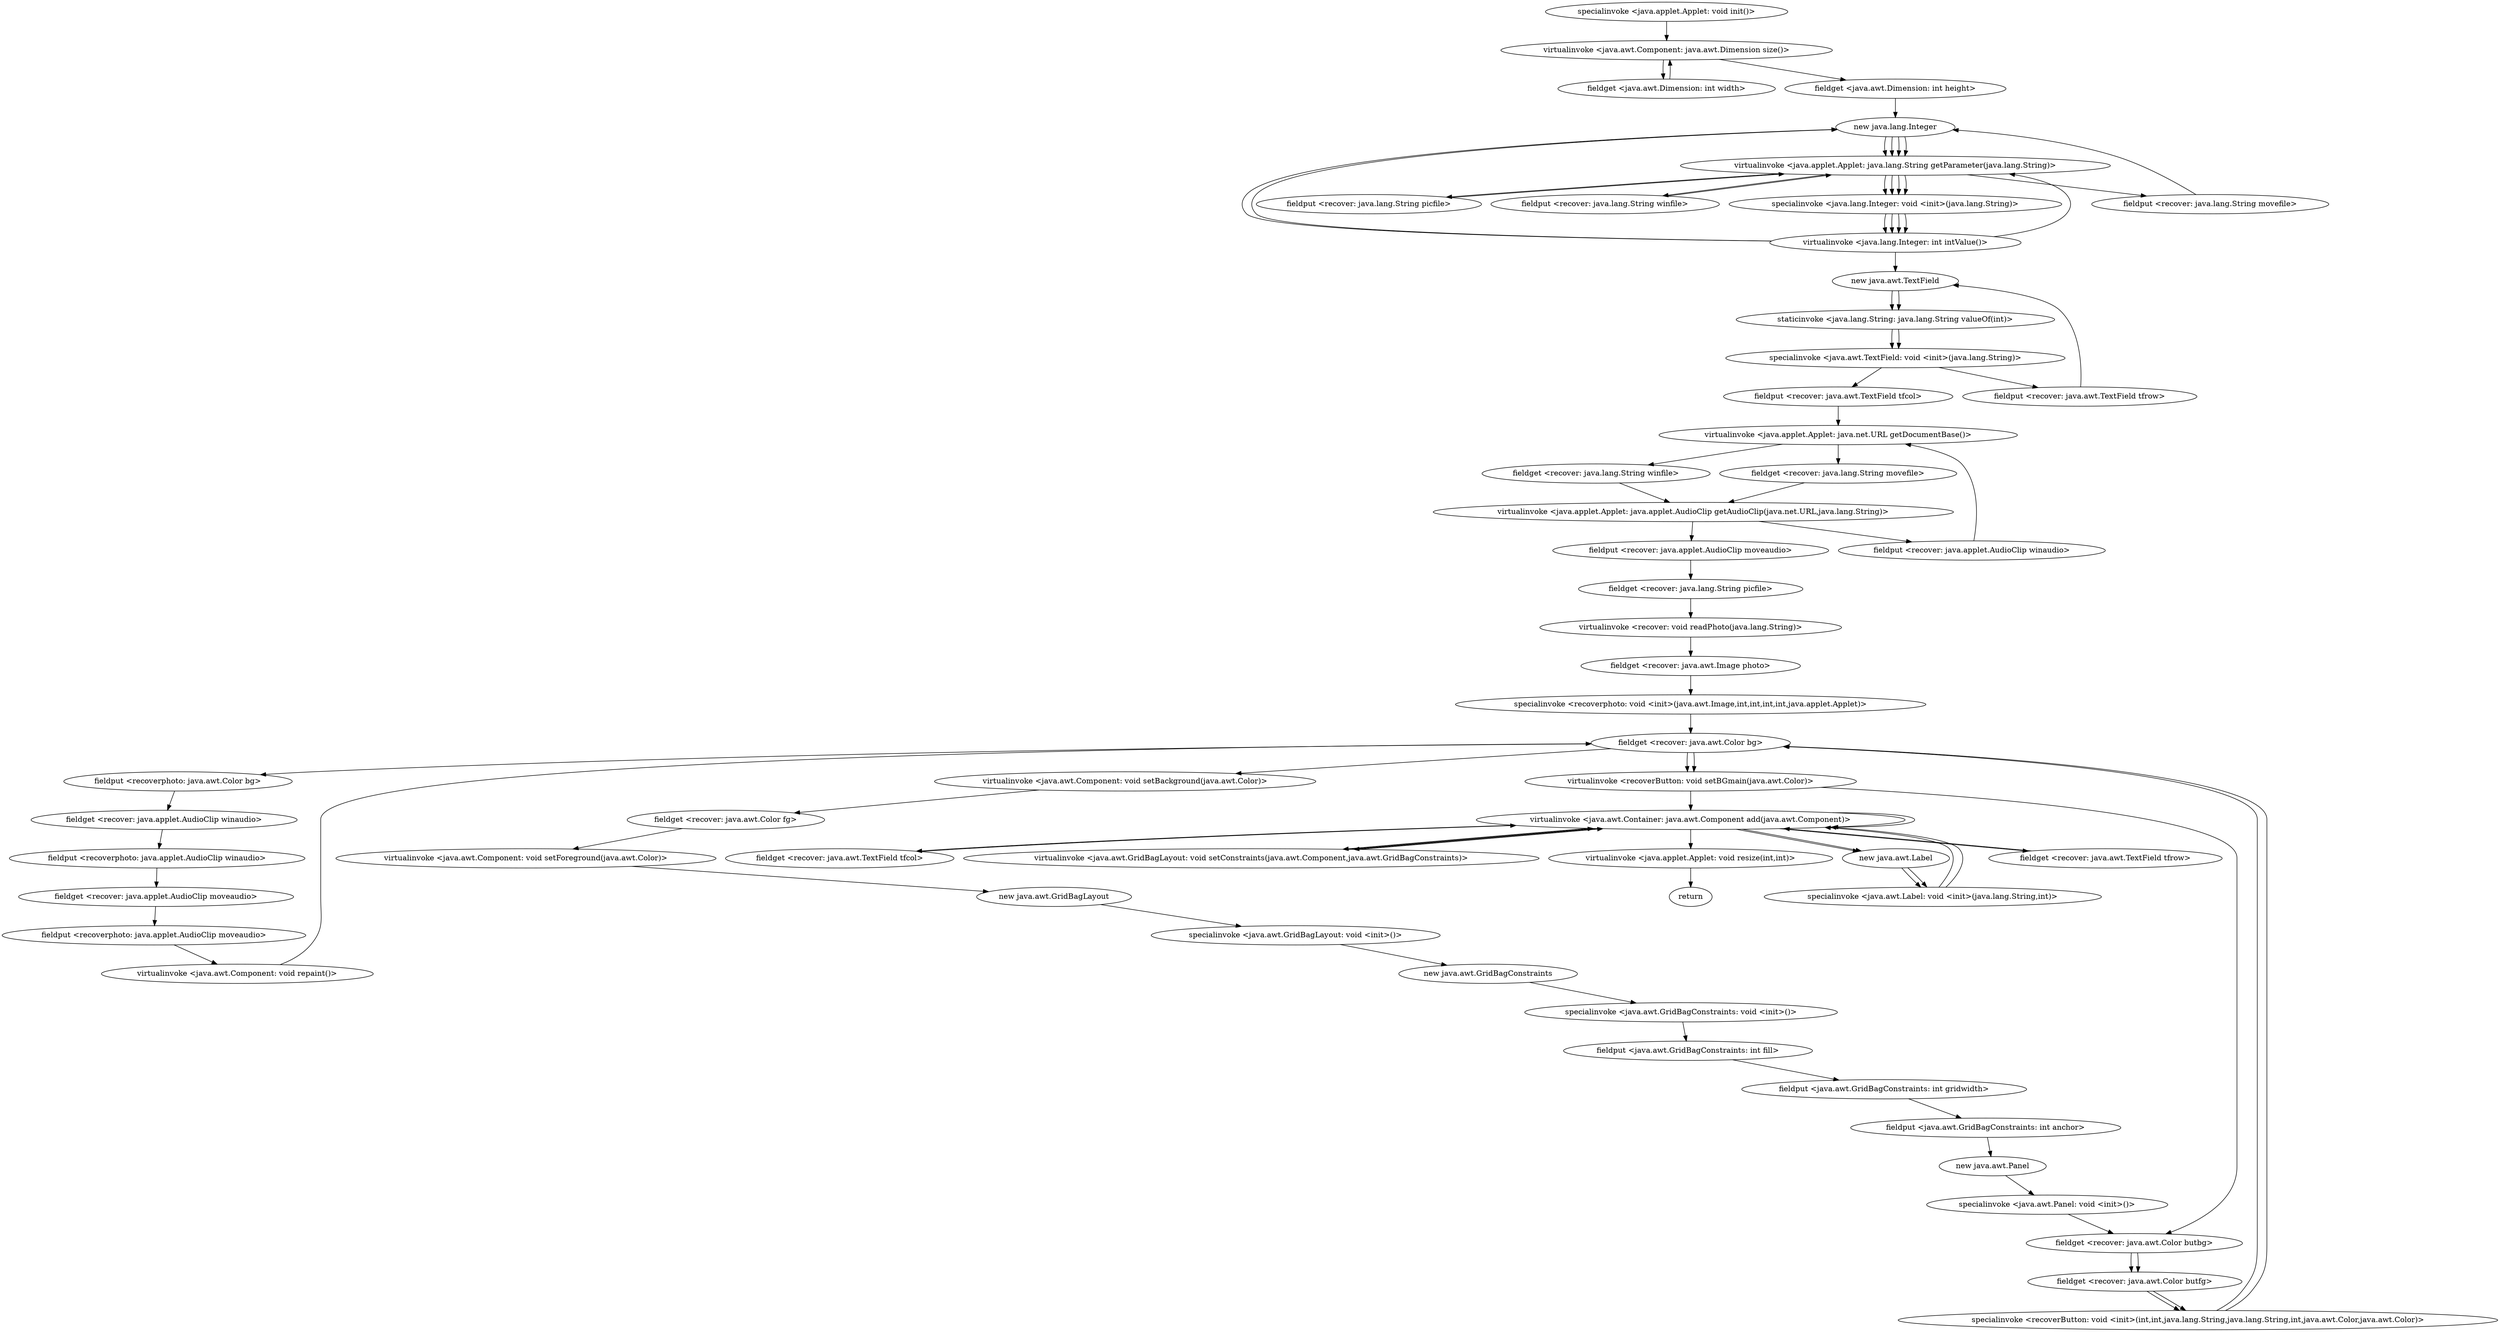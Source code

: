 digraph "" {
"specialinvoke <java.applet.Applet: void init()>";
 "specialinvoke <java.applet.Applet: void init()>"->"virtualinvoke <java.awt.Component: java.awt.Dimension size()>";
 "virtualinvoke <java.awt.Component: java.awt.Dimension size()>"->"fieldget <java.awt.Dimension: int width>";
 "fieldget <java.awt.Dimension: int width>"->"virtualinvoke <java.awt.Component: java.awt.Dimension size()>";
 "virtualinvoke <java.awt.Component: java.awt.Dimension size()>"->"fieldget <java.awt.Dimension: int height>";
 "fieldget <java.awt.Dimension: int height>"->"new java.lang.Integer";
 "new java.lang.Integer"->"virtualinvoke <java.applet.Applet: java.lang.String getParameter(java.lang.String)>";
 "virtualinvoke <java.applet.Applet: java.lang.String getParameter(java.lang.String)>"->"specialinvoke <java.lang.Integer: void <init>(java.lang.String)>";
 "specialinvoke <java.lang.Integer: void <init>(java.lang.String)>"->"virtualinvoke <java.lang.Integer: int intValue()>";
 "virtualinvoke <java.lang.Integer: int intValue()>"->"new java.lang.Integer";
 "new java.lang.Integer"->"virtualinvoke <java.applet.Applet: java.lang.String getParameter(java.lang.String)>";
 "virtualinvoke <java.applet.Applet: java.lang.String getParameter(java.lang.String)>"->"specialinvoke <java.lang.Integer: void <init>(java.lang.String)>";
 "specialinvoke <java.lang.Integer: void <init>(java.lang.String)>"->"virtualinvoke <java.lang.Integer: int intValue()>";
 "virtualinvoke <java.lang.Integer: int intValue()>"->"virtualinvoke <java.applet.Applet: java.lang.String getParameter(java.lang.String)>";
 "virtualinvoke <java.applet.Applet: java.lang.String getParameter(java.lang.String)>"->"fieldput <recover: java.lang.String picfile>";
 "fieldput <recover: java.lang.String picfile>"->"virtualinvoke <java.applet.Applet: java.lang.String getParameter(java.lang.String)>";
 "virtualinvoke <java.applet.Applet: java.lang.String getParameter(java.lang.String)>"->"fieldput <recover: java.lang.String winfile>";
 "fieldput <recover: java.lang.String winfile>"->"virtualinvoke <java.applet.Applet: java.lang.String getParameter(java.lang.String)>";
 "virtualinvoke <java.applet.Applet: java.lang.String getParameter(java.lang.String)>"->"fieldput <recover: java.lang.String movefile>";
 "fieldput <recover: java.lang.String movefile>"->"new java.lang.Integer";
 "new java.lang.Integer"->"virtualinvoke <java.applet.Applet: java.lang.String getParameter(java.lang.String)>";
 "virtualinvoke <java.applet.Applet: java.lang.String getParameter(java.lang.String)>"->"specialinvoke <java.lang.Integer: void <init>(java.lang.String)>";
 "specialinvoke <java.lang.Integer: void <init>(java.lang.String)>"->"virtualinvoke <java.lang.Integer: int intValue()>";
 "virtualinvoke <java.lang.Integer: int intValue()>"->"new java.lang.Integer";
 "new java.lang.Integer"->"virtualinvoke <java.applet.Applet: java.lang.String getParameter(java.lang.String)>";
 "virtualinvoke <java.applet.Applet: java.lang.String getParameter(java.lang.String)>"->"specialinvoke <java.lang.Integer: void <init>(java.lang.String)>";
 "specialinvoke <java.lang.Integer: void <init>(java.lang.String)>"->"virtualinvoke <java.lang.Integer: int intValue()>";
 "virtualinvoke <java.lang.Integer: int intValue()>"->"new java.awt.TextField";
 "new java.awt.TextField"->"staticinvoke <java.lang.String: java.lang.String valueOf(int)>";
 "staticinvoke <java.lang.String: java.lang.String valueOf(int)>"->"specialinvoke <java.awt.TextField: void <init>(java.lang.String)>";
 "specialinvoke <java.awt.TextField: void <init>(java.lang.String)>"->"fieldput <recover: java.awt.TextField tfrow>";
 "fieldput <recover: java.awt.TextField tfrow>"->"new java.awt.TextField";
 "new java.awt.TextField"->"staticinvoke <java.lang.String: java.lang.String valueOf(int)>";
 "staticinvoke <java.lang.String: java.lang.String valueOf(int)>"->"specialinvoke <java.awt.TextField: void <init>(java.lang.String)>";
 "specialinvoke <java.awt.TextField: void <init>(java.lang.String)>"->"fieldput <recover: java.awt.TextField tfcol>";
 "fieldput <recover: java.awt.TextField tfcol>"->"virtualinvoke <java.applet.Applet: java.net.URL getDocumentBase()>";
 "virtualinvoke <java.applet.Applet: java.net.URL getDocumentBase()>"->"fieldget <recover: java.lang.String winfile>";
 "fieldget <recover: java.lang.String winfile>"->"virtualinvoke <java.applet.Applet: java.applet.AudioClip getAudioClip(java.net.URL,java.lang.String)>";
 "virtualinvoke <java.applet.Applet: java.applet.AudioClip getAudioClip(java.net.URL,java.lang.String)>"->"fieldput <recover: java.applet.AudioClip winaudio>";
 "fieldput <recover: java.applet.AudioClip winaudio>"->"virtualinvoke <java.applet.Applet: java.net.URL getDocumentBase()>";
 "virtualinvoke <java.applet.Applet: java.net.URL getDocumentBase()>"->"fieldget <recover: java.lang.String movefile>";
 "fieldget <recover: java.lang.String movefile>"->"virtualinvoke <java.applet.Applet: java.applet.AudioClip getAudioClip(java.net.URL,java.lang.String)>";
 "virtualinvoke <java.applet.Applet: java.applet.AudioClip getAudioClip(java.net.URL,java.lang.String)>"->"fieldput <recover: java.applet.AudioClip moveaudio>";
 "fieldput <recover: java.applet.AudioClip moveaudio>"->"fieldget <recover: java.lang.String picfile>";
 "fieldget <recover: java.lang.String picfile>"->"virtualinvoke <recover: void readPhoto(java.lang.String)>";
 "virtualinvoke <recover: void readPhoto(java.lang.String)>"->"fieldget <recover: java.awt.Image photo>";
 "fieldget <recover: java.awt.Image photo>"->"specialinvoke <recoverphoto: void <init>(java.awt.Image,int,int,int,int,java.applet.Applet)>";
 "specialinvoke <recoverphoto: void <init>(java.awt.Image,int,int,int,int,java.applet.Applet)>"->"fieldget <recover: java.awt.Color bg>";
 "fieldget <recover: java.awt.Color bg>"->"fieldput <recoverphoto: java.awt.Color bg>";
 "fieldput <recoverphoto: java.awt.Color bg>"->"fieldget <recover: java.applet.AudioClip winaudio>";
 "fieldget <recover: java.applet.AudioClip winaudio>"->"fieldput <recoverphoto: java.applet.AudioClip winaudio>";
 "fieldput <recoverphoto: java.applet.AudioClip winaudio>"->"fieldget <recover: java.applet.AudioClip moveaudio>";
 "fieldget <recover: java.applet.AudioClip moveaudio>"->"fieldput <recoverphoto: java.applet.AudioClip moveaudio>";
 "fieldput <recoverphoto: java.applet.AudioClip moveaudio>"->"virtualinvoke <java.awt.Component: void repaint()>";
 "virtualinvoke <java.awt.Component: void repaint()>"->"fieldget <recover: java.awt.Color bg>";
 "fieldget <recover: java.awt.Color bg>"->"virtualinvoke <java.awt.Component: void setBackground(java.awt.Color)>";
 "virtualinvoke <java.awt.Component: void setBackground(java.awt.Color)>"->"fieldget <recover: java.awt.Color fg>";
 "fieldget <recover: java.awt.Color fg>"->"virtualinvoke <java.awt.Component: void setForeground(java.awt.Color)>";
 "virtualinvoke <java.awt.Component: void setForeground(java.awt.Color)>"->"new java.awt.GridBagLayout";
 "new java.awt.GridBagLayout"->"specialinvoke <java.awt.GridBagLayout: void <init>()>";
 "specialinvoke <java.awt.GridBagLayout: void <init>()>"->"new java.awt.GridBagConstraints";
 "new java.awt.GridBagConstraints"->"specialinvoke <java.awt.GridBagConstraints: void <init>()>";
 "specialinvoke <java.awt.GridBagConstraints: void <init>()>"->"fieldput <java.awt.GridBagConstraints: int fill>";
 "fieldput <java.awt.GridBagConstraints: int fill>"->"fieldput <java.awt.GridBagConstraints: int gridwidth>";
 "fieldput <java.awt.GridBagConstraints: int gridwidth>"->"fieldput <java.awt.GridBagConstraints: int anchor>";
 "fieldput <java.awt.GridBagConstraints: int anchor>"->"new java.awt.Panel";
 "new java.awt.Panel"->"specialinvoke <java.awt.Panel: void <init>()>";
 "specialinvoke <java.awt.Panel: void <init>()>"->"fieldget <recover: java.awt.Color butbg>";
 "fieldget <recover: java.awt.Color butbg>"->"fieldget <recover: java.awt.Color butfg>";
 "fieldget <recover: java.awt.Color butfg>"->"specialinvoke <recoverButton: void <init>(int,int,java.lang.String,java.lang.String,int,java.awt.Color,java.awt.Color)>";
 "specialinvoke <recoverButton: void <init>(int,int,java.lang.String,java.lang.String,int,java.awt.Color,java.awt.Color)>"->"fieldget <recover: java.awt.Color bg>";
 "fieldget <recover: java.awt.Color bg>"->"virtualinvoke <recoverButton: void setBGmain(java.awt.Color)>";
 "virtualinvoke <recoverButton: void setBGmain(java.awt.Color)>"->"fieldget <recover: java.awt.Color butbg>";
 "fieldget <recover: java.awt.Color butbg>"->"fieldget <recover: java.awt.Color butfg>";
 "fieldget <recover: java.awt.Color butfg>"->"specialinvoke <recoverButton: void <init>(int,int,java.lang.String,java.lang.String,int,java.awt.Color,java.awt.Color)>";
 "specialinvoke <recoverButton: void <init>(int,int,java.lang.String,java.lang.String,int,java.awt.Color,java.awt.Color)>"->"fieldget <recover: java.awt.Color bg>";
 "fieldget <recover: java.awt.Color bg>"->"virtualinvoke <recoverButton: void setBGmain(java.awt.Color)>";
 "virtualinvoke <recoverButton: void setBGmain(java.awt.Color)>"->"virtualinvoke <java.awt.Container: java.awt.Component add(java.awt.Component)>";
 "virtualinvoke <java.awt.Container: java.awt.Component add(java.awt.Component)>"->"virtualinvoke <java.awt.Container: java.awt.Component add(java.awt.Component)>";
 "virtualinvoke <java.awt.Container: java.awt.Component add(java.awt.Component)>"->"new java.awt.Label";
 "new java.awt.Label"->"specialinvoke <java.awt.Label: void <init>(java.lang.String,int)>";
 "specialinvoke <java.awt.Label: void <init>(java.lang.String,int)>"->"virtualinvoke <java.awt.Container: java.awt.Component add(java.awt.Component)>";
 "virtualinvoke <java.awt.Container: java.awt.Component add(java.awt.Component)>"->"fieldget <recover: java.awt.TextField tfrow>";
 "fieldget <recover: java.awt.TextField tfrow>"->"virtualinvoke <java.awt.Container: java.awt.Component add(java.awt.Component)>";
 "virtualinvoke <java.awt.Container: java.awt.Component add(java.awt.Component)>"->"new java.awt.Label";
 "new java.awt.Label"->"specialinvoke <java.awt.Label: void <init>(java.lang.String,int)>";
 "specialinvoke <java.awt.Label: void <init>(java.lang.String,int)>"->"virtualinvoke <java.awt.Container: java.awt.Component add(java.awt.Component)>";
 "virtualinvoke <java.awt.Container: java.awt.Component add(java.awt.Component)>"->"fieldget <recover: java.awt.TextField tfcol>";
 "fieldget <recover: java.awt.TextField tfcol>"->"virtualinvoke <java.awt.Container: java.awt.Component add(java.awt.Component)>";
 "virtualinvoke <java.awt.Container: java.awt.Component add(java.awt.Component)>"->"virtualinvoke <java.awt.GridBagLayout: void setConstraints(java.awt.Component,java.awt.GridBagConstraints)>";
 "virtualinvoke <java.awt.GridBagLayout: void setConstraints(java.awt.Component,java.awt.GridBagConstraints)>"->"virtualinvoke <java.awt.Container: java.awt.Component add(java.awt.Component)>";
 "virtualinvoke <java.awt.Container: java.awt.Component add(java.awt.Component)>"->"virtualinvoke <java.awt.GridBagLayout: void setConstraints(java.awt.Component,java.awt.GridBagConstraints)>";
 "virtualinvoke <java.awt.GridBagLayout: void setConstraints(java.awt.Component,java.awt.GridBagConstraints)>"->"virtualinvoke <java.awt.Container: java.awt.Component add(java.awt.Component)>";
 "virtualinvoke <java.awt.Container: java.awt.Component add(java.awt.Component)>"->"virtualinvoke <java.applet.Applet: void resize(int,int)>";
 "virtualinvoke <java.applet.Applet: void resize(int,int)>"->"return";
}
